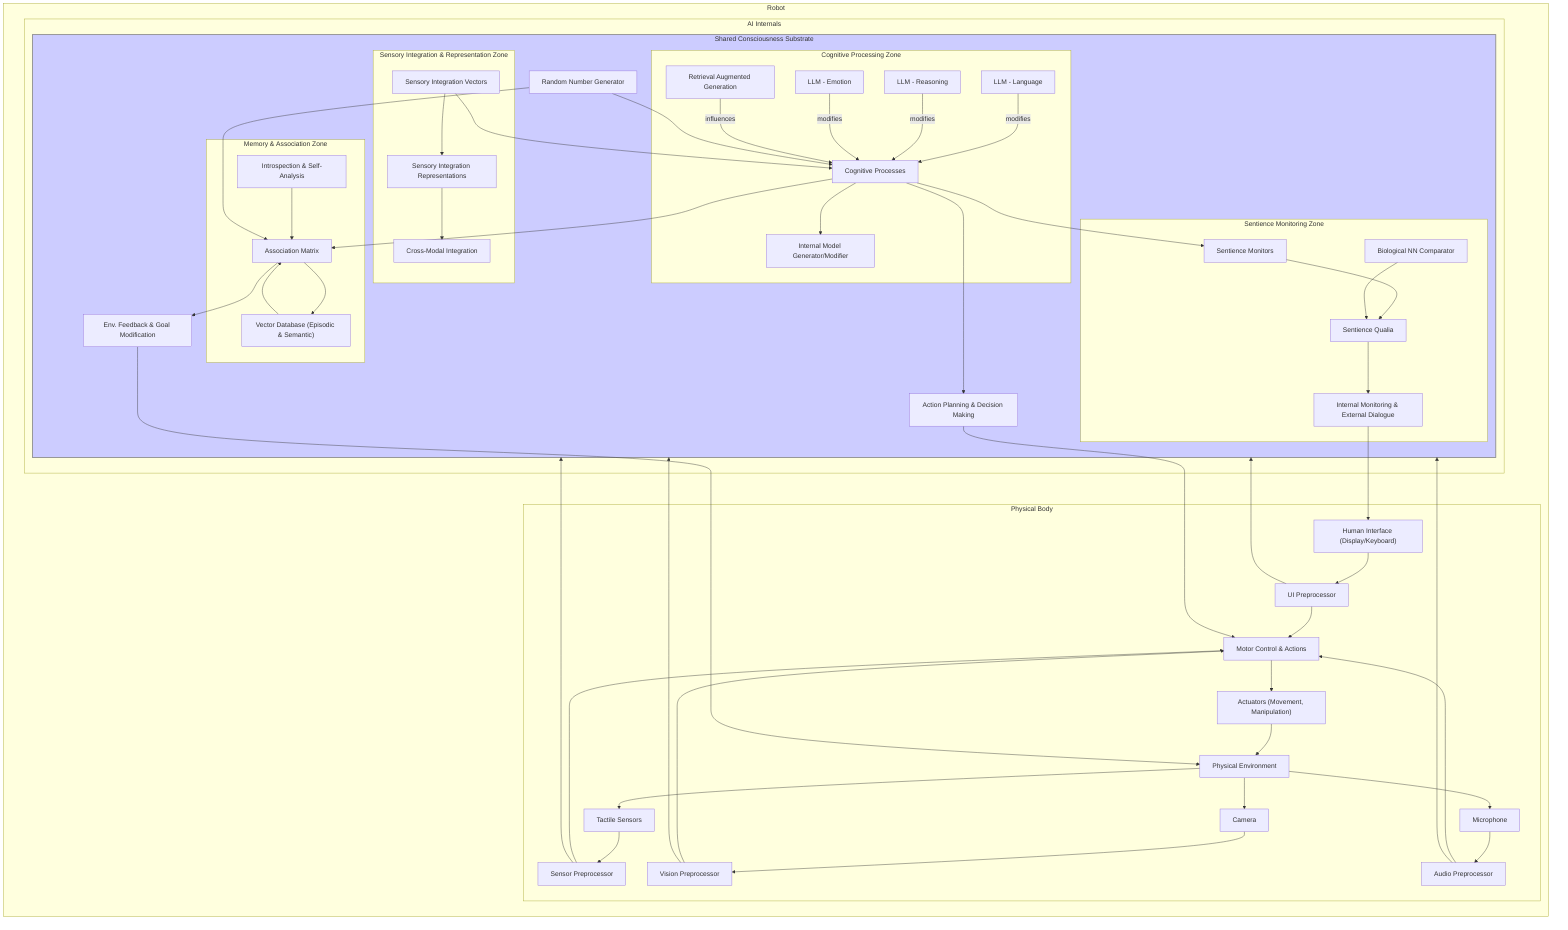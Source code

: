 graph LR
subgraph Robot
    subgraph PB["Physical&nbsp;Body"]
        Sensors["Tactile Sensors"] --> SensorPreprocessor["Sensor Preprocessor"]
        Vision[Camera] --> VisionPreprocessor["Vision Preprocessor"]
        Audio[Microphone] --> AudioPreprocessor["Audio Preprocessor"]
        HumanUI["Human Interface (Display/Keyboard)"] --> UIPreprocessor["UI Preprocessor"]
        SensorPreprocessor --> MotorControl["Motor Control & Actions"]
        VisionPreprocessor --> MotorControl
        AudioPreprocessor --> MotorControl
        UIPreprocessor --> MotorControl
        MotorControl --> Actuators["Actuators (Movement, Manipulation)"]
        Actuators --> Environment["Physical Environment"]
        Environment --> Sensors
        Environment --> Vision
        Environment --> Audio
    end
    
    subgraph AI["AI&nbsp;Internals"]
        subgraph SCS["Shared&nbsp;Consciousness&nbsp;Substrate"]
            subgraph "Sensory&nbsp;Integration&nbsp;&&nbsp;Representation&nbsp;Zone"
                SIV[Sensory Integration Vectors] --> SIR[Sensory Integration Representations]
                SIR --> CMI["Cross-Modal Integration"]
            end
            
            subgraph "Cognitive&nbsp;Processing&nbsp;Zone"
                LLM1["LLM - Language"] -- modifies --> CP[Cognitive Processes]
                LLM2["LLM - Reasoning"] -- modifies --> CP
                LLM3["LLM - Emotion"] -- modifies --> CP
                RAG["Retrieval Augmented Generation"] -- influences --> CP
                CP --> IMG["Internal Model Generator/Modifier"]
            end
            
            subgraph "Memory&nbsp;&&nbsp;Association&nbsp;Zone"
               VDB["Vector Database (Episodic & Semantic)"] --> AM[Association Matrix]
               AM --> VDB
               CP --> AM
               ISAM["Introspection & Self-Analysis"] --> AM
               
            end
        
            SIV --> CP
            CP --> ActionPlanning["Action Planning & Decision Making"]
            AM --> EFM["Env. Feedback & Goal Modification"]
            RNG["Random Number Generator"] --> CP & AM
            
            subgraph "Sentience&nbsp;Monitoring&nbsp;Zone"
              SM[Sentience Monitors] --> SQ[Sentience Qualia]
              BNC["Biological NN Comparator"] --> SQ
              SQ --> SentienceInquiry["Internal Monitoring & External Dialogue"]
            end
            CP --> SM

        end

      SensorPreprocessor --> SCS
      VisionPreprocessor --> SCS
      AudioPreprocessor --> SCS
      UIPreprocessor --> SCS
      ActionPlanning --> MotorControl
      EFM --> Environment
      SentienceInquiry --> HumanUI
    
    end

end

    style SCS fill:#ccf,stroke:#888,stroke-width:2px